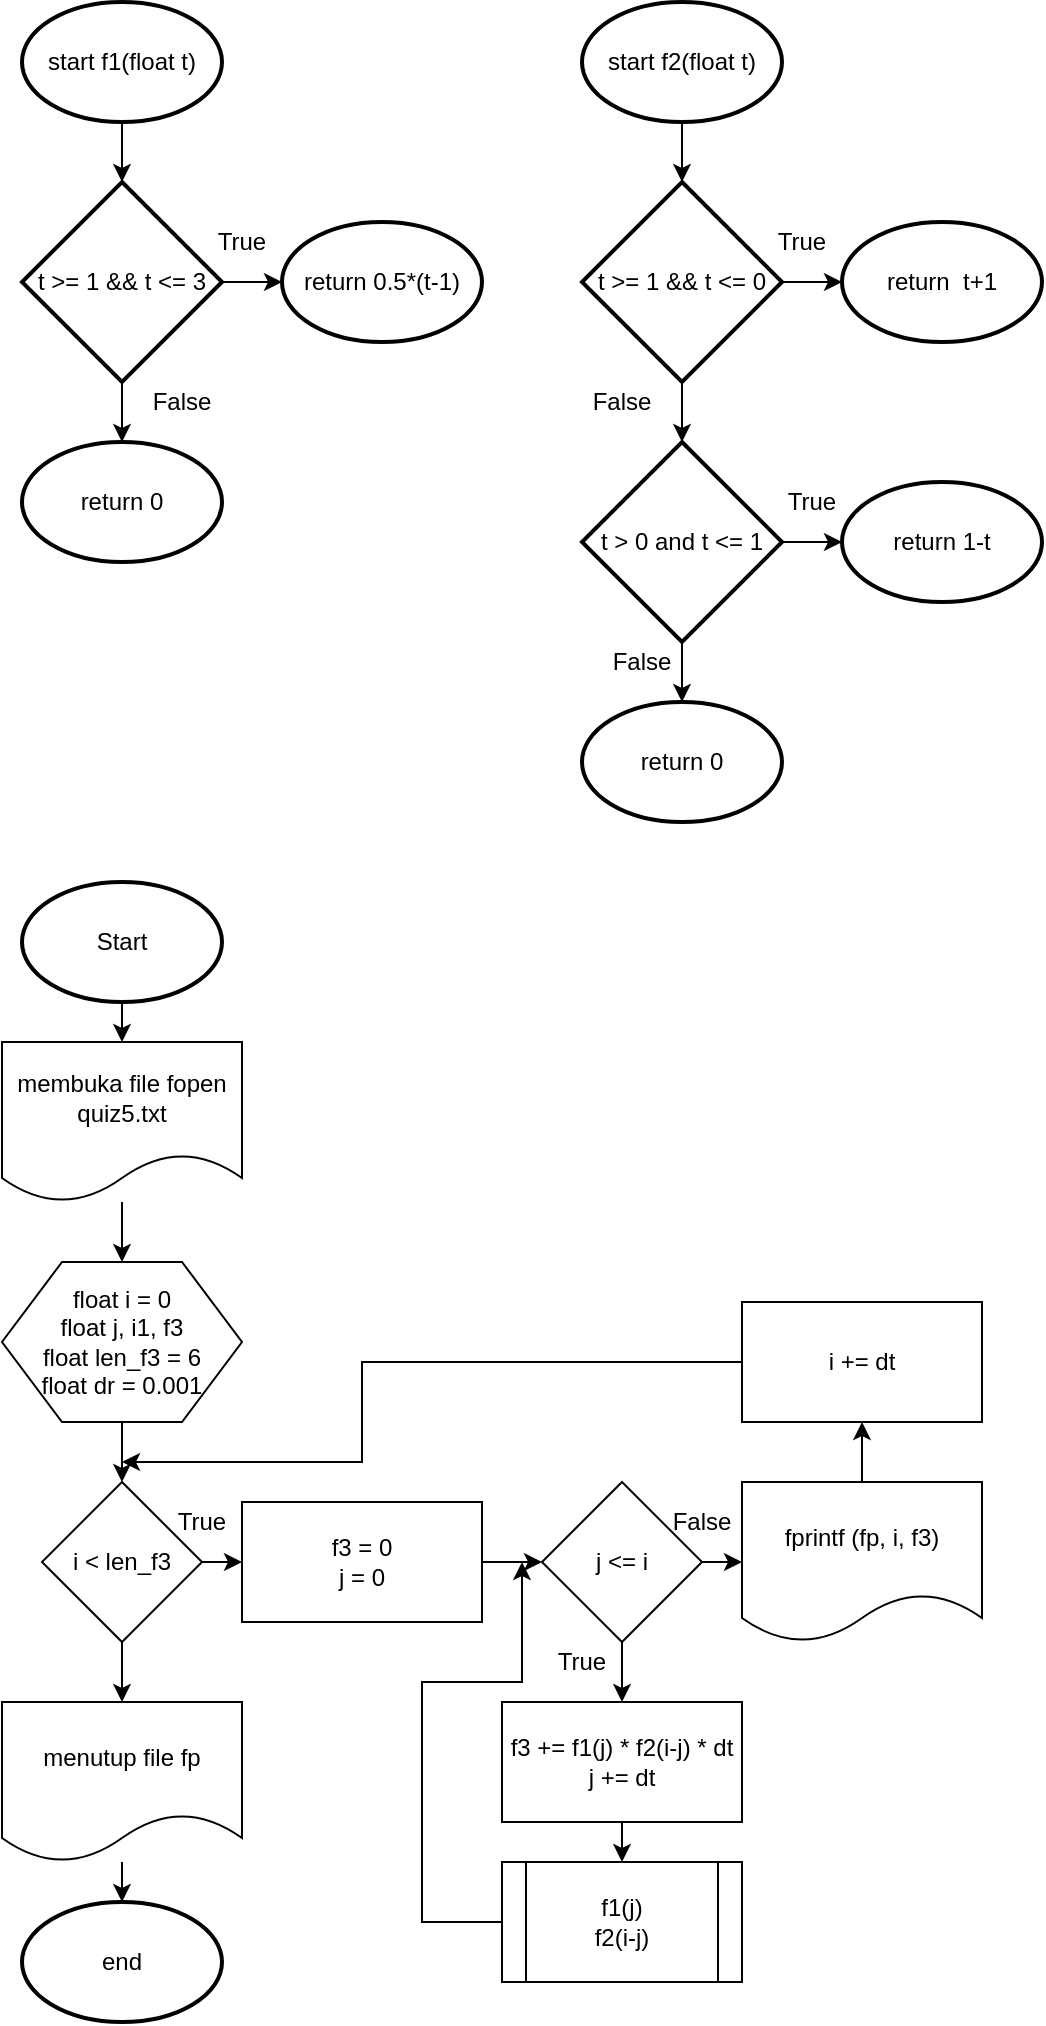 <mxfile version="12.7.4" type="device"><diagram id="1vE58Jvp06lWF4YL8SWl" name="Page-1"><mxGraphModel dx="782" dy="469" grid="1" gridSize="10" guides="1" tooltips="1" connect="1" arrows="1" fold="1" page="1" pageScale="1" pageWidth="850" pageHeight="1100" math="0" shadow="0"><root><mxCell id="0"/><mxCell id="1" parent="0"/><mxCell id="LEaQLmoWIeanfPVgycru-4" style="edgeStyle=orthogonalEdgeStyle;rounded=0;orthogonalLoop=1;jettySize=auto;html=1;exitX=0.5;exitY=1;exitDx=0;exitDy=0;exitPerimeter=0;entryX=0.5;entryY=0;entryDx=0;entryDy=0;entryPerimeter=0;" parent="1" source="LEaQLmoWIeanfPVgycru-2" target="LEaQLmoWIeanfPVgycru-3" edge="1"><mxGeometry relative="1" as="geometry"/></mxCell><mxCell id="LEaQLmoWIeanfPVgycru-2" value="start f1(float t)" style="strokeWidth=2;html=1;shape=mxgraph.flowchart.start_1;whiteSpace=wrap;" parent="1" vertex="1"><mxGeometry x="50" y="30" width="100" height="60" as="geometry"/></mxCell><mxCell id="LEaQLmoWIeanfPVgycru-5" style="edgeStyle=orthogonalEdgeStyle;rounded=0;orthogonalLoop=1;jettySize=auto;html=1;exitX=1;exitY=0.5;exitDx=0;exitDy=0;exitPerimeter=0;" parent="1" source="LEaQLmoWIeanfPVgycru-3" target="LEaQLmoWIeanfPVgycru-6" edge="1"><mxGeometry relative="1" as="geometry"><mxPoint x="180" y="170" as="targetPoint"/></mxGeometry></mxCell><mxCell id="LEaQLmoWIeanfPVgycru-10" style="edgeStyle=orthogonalEdgeStyle;rounded=0;orthogonalLoop=1;jettySize=auto;html=1;exitX=0.5;exitY=1;exitDx=0;exitDy=0;exitPerimeter=0;entryX=0.5;entryY=0;entryDx=0;entryDy=0;entryPerimeter=0;" parent="1" source="LEaQLmoWIeanfPVgycru-3" target="LEaQLmoWIeanfPVgycru-8" edge="1"><mxGeometry relative="1" as="geometry"/></mxCell><mxCell id="LEaQLmoWIeanfPVgycru-3" value="t &amp;gt;= 1 &amp;amp;&amp;amp; t &amp;lt;= 3" style="strokeWidth=2;html=1;shape=mxgraph.flowchart.decision;whiteSpace=wrap;" parent="1" vertex="1"><mxGeometry x="50" y="120" width="100" height="100" as="geometry"/></mxCell><mxCell id="LEaQLmoWIeanfPVgycru-6" value="return 0.5*(t-1)" style="strokeWidth=2;html=1;shape=mxgraph.flowchart.start_1;whiteSpace=wrap;" parent="1" vertex="1"><mxGeometry x="180" y="140" width="100" height="60" as="geometry"/></mxCell><mxCell id="LEaQLmoWIeanfPVgycru-8" value="return 0" style="strokeWidth=2;html=1;shape=mxgraph.flowchart.start_1;whiteSpace=wrap;" parent="1" vertex="1"><mxGeometry x="50" y="250" width="100" height="60" as="geometry"/></mxCell><mxCell id="LEaQLmoWIeanfPVgycru-13" style="edgeStyle=orthogonalEdgeStyle;rounded=0;orthogonalLoop=1;jettySize=auto;html=1;exitX=0.5;exitY=1;exitDx=0;exitDy=0;exitPerimeter=0;entryX=0.5;entryY=0;entryDx=0;entryDy=0;entryPerimeter=0;" parent="1" source="LEaQLmoWIeanfPVgycru-11" target="LEaQLmoWIeanfPVgycru-12" edge="1"><mxGeometry relative="1" as="geometry"/></mxCell><mxCell id="LEaQLmoWIeanfPVgycru-11" value="start f2(float t)" style="strokeWidth=2;html=1;shape=mxgraph.flowchart.start_1;whiteSpace=wrap;" parent="1" vertex="1"><mxGeometry x="330" y="30" width="100" height="60" as="geometry"/></mxCell><mxCell id="LEaQLmoWIeanfPVgycru-15" style="edgeStyle=orthogonalEdgeStyle;rounded=0;orthogonalLoop=1;jettySize=auto;html=1;exitX=1;exitY=0.5;exitDx=0;exitDy=0;exitPerimeter=0;entryX=0;entryY=0.5;entryDx=0;entryDy=0;entryPerimeter=0;" parent="1" source="LEaQLmoWIeanfPVgycru-12" target="LEaQLmoWIeanfPVgycru-14" edge="1"><mxGeometry relative="1" as="geometry"/></mxCell><mxCell id="LEaQLmoWIeanfPVgycru-22" style="edgeStyle=orthogonalEdgeStyle;rounded=0;orthogonalLoop=1;jettySize=auto;html=1;exitX=0.5;exitY=1;exitDx=0;exitDy=0;exitPerimeter=0;entryX=0.5;entryY=0;entryDx=0;entryDy=0;entryPerimeter=0;" parent="1" source="LEaQLmoWIeanfPVgycru-12" target="LEaQLmoWIeanfPVgycru-21" edge="1"><mxGeometry relative="1" as="geometry"/></mxCell><mxCell id="LEaQLmoWIeanfPVgycru-12" value="t &amp;gt;= 1 &amp;amp;&amp;amp; t &amp;lt;= 0" style="strokeWidth=2;html=1;shape=mxgraph.flowchart.decision;whiteSpace=wrap;" parent="1" vertex="1"><mxGeometry x="330" y="120" width="100" height="100" as="geometry"/></mxCell><mxCell id="LEaQLmoWIeanfPVgycru-14" value="return&amp;nbsp; t+1" style="strokeWidth=2;html=1;shape=mxgraph.flowchart.start_1;whiteSpace=wrap;" parent="1" vertex="1"><mxGeometry x="460" y="140" width="100" height="60" as="geometry"/></mxCell><mxCell id="LEaQLmoWIeanfPVgycru-16" value="True" style="text;html=1;strokeColor=none;fillColor=none;align=center;verticalAlign=middle;whiteSpace=wrap;rounded=0;" parent="1" vertex="1"><mxGeometry x="140" y="140" width="40" height="20" as="geometry"/></mxCell><mxCell id="LEaQLmoWIeanfPVgycru-17" value="False" style="text;html=1;strokeColor=none;fillColor=none;align=center;verticalAlign=middle;whiteSpace=wrap;rounded=0;" parent="1" vertex="1"><mxGeometry x="110" y="220" width="40" height="20" as="geometry"/></mxCell><mxCell id="LEaQLmoWIeanfPVgycru-18" value="True" style="text;html=1;strokeColor=none;fillColor=none;align=center;verticalAlign=middle;whiteSpace=wrap;rounded=0;" parent="1" vertex="1"><mxGeometry x="420" y="140" width="40" height="20" as="geometry"/></mxCell><mxCell id="LEaQLmoWIeanfPVgycru-24" style="edgeStyle=orthogonalEdgeStyle;rounded=0;orthogonalLoop=1;jettySize=auto;html=1;exitX=1;exitY=0.5;exitDx=0;exitDy=0;exitPerimeter=0;entryX=0;entryY=0.5;entryDx=0;entryDy=0;entryPerimeter=0;" parent="1" source="LEaQLmoWIeanfPVgycru-21" target="LEaQLmoWIeanfPVgycru-23" edge="1"><mxGeometry relative="1" as="geometry"/></mxCell><mxCell id="LEaQLmoWIeanfPVgycru-27" style="edgeStyle=orthogonalEdgeStyle;rounded=0;orthogonalLoop=1;jettySize=auto;html=1;exitX=0.5;exitY=1;exitDx=0;exitDy=0;exitPerimeter=0;entryX=0.5;entryY=0;entryDx=0;entryDy=0;entryPerimeter=0;" parent="1" source="LEaQLmoWIeanfPVgycru-21" target="LEaQLmoWIeanfPVgycru-26" edge="1"><mxGeometry relative="1" as="geometry"/></mxCell><mxCell id="LEaQLmoWIeanfPVgycru-21" value="t &amp;gt; 0 and t &amp;lt;= 1" style="strokeWidth=2;html=1;shape=mxgraph.flowchart.decision;whiteSpace=wrap;" parent="1" vertex="1"><mxGeometry x="330" y="250" width="100" height="100" as="geometry"/></mxCell><mxCell id="LEaQLmoWIeanfPVgycru-23" value="return 1-t" style="strokeWidth=2;html=1;shape=mxgraph.flowchart.start_1;whiteSpace=wrap;" parent="1" vertex="1"><mxGeometry x="460" y="270" width="100" height="60" as="geometry"/></mxCell><mxCell id="LEaQLmoWIeanfPVgycru-25" value="True" style="text;html=1;strokeColor=none;fillColor=none;align=center;verticalAlign=middle;whiteSpace=wrap;rounded=0;" parent="1" vertex="1"><mxGeometry x="425" y="270" width="40" height="20" as="geometry"/></mxCell><mxCell id="LEaQLmoWIeanfPVgycru-26" value="return 0" style="strokeWidth=2;html=1;shape=mxgraph.flowchart.start_1;whiteSpace=wrap;" parent="1" vertex="1"><mxGeometry x="330" y="380" width="100" height="60" as="geometry"/></mxCell><mxCell id="LEaQLmoWIeanfPVgycru-28" value="False" style="text;html=1;strokeColor=none;fillColor=none;align=center;verticalAlign=middle;whiteSpace=wrap;rounded=0;" parent="1" vertex="1"><mxGeometry x="330" y="220" width="40" height="20" as="geometry"/></mxCell><mxCell id="LEaQLmoWIeanfPVgycru-29" value="False" style="text;html=1;strokeColor=none;fillColor=none;align=center;verticalAlign=middle;whiteSpace=wrap;rounded=0;" parent="1" vertex="1"><mxGeometry x="340" y="350" width="40" height="20" as="geometry"/></mxCell><mxCell id="LEaQLmoWIeanfPVgycru-32" style="edgeStyle=orthogonalEdgeStyle;rounded=0;orthogonalLoop=1;jettySize=auto;html=1;exitX=0.5;exitY=1;exitDx=0;exitDy=0;exitPerimeter=0;entryX=0.5;entryY=0;entryDx=0;entryDy=0;" parent="1" source="LEaQLmoWIeanfPVgycru-30" target="LEaQLmoWIeanfPVgycru-31" edge="1"><mxGeometry relative="1" as="geometry"/></mxCell><mxCell id="LEaQLmoWIeanfPVgycru-30" value="Start" style="strokeWidth=2;html=1;shape=mxgraph.flowchart.start_1;whiteSpace=wrap;" parent="1" vertex="1"><mxGeometry x="50" y="470" width="100" height="60" as="geometry"/></mxCell><mxCell id="LEaQLmoWIeanfPVgycru-34" style="edgeStyle=orthogonalEdgeStyle;rounded=0;orthogonalLoop=1;jettySize=auto;html=1;entryX=0.5;entryY=0;entryDx=0;entryDy=0;" parent="1" source="LEaQLmoWIeanfPVgycru-31" target="LEaQLmoWIeanfPVgycru-33" edge="1"><mxGeometry relative="1" as="geometry"/></mxCell><mxCell id="LEaQLmoWIeanfPVgycru-31" value="membuka file fopen quiz5.txt" style="shape=document;whiteSpace=wrap;html=1;boundedLbl=1;" parent="1" vertex="1"><mxGeometry x="40" y="550" width="120" height="80" as="geometry"/></mxCell><mxCell id="LEaQLmoWIeanfPVgycru-36" style="edgeStyle=orthogonalEdgeStyle;rounded=0;orthogonalLoop=1;jettySize=auto;html=1;exitX=0.5;exitY=1;exitDx=0;exitDy=0;entryX=0.5;entryY=0;entryDx=0;entryDy=0;" parent="1" source="LEaQLmoWIeanfPVgycru-33" target="LEaQLmoWIeanfPVgycru-35" edge="1"><mxGeometry relative="1" as="geometry"/></mxCell><mxCell id="LEaQLmoWIeanfPVgycru-33" value="float i = 0&lt;br&gt;float j, i1, f3&lt;br&gt;float len_f3 = 6&lt;br&gt;float dr = 0.001" style="shape=hexagon;perimeter=hexagonPerimeter2;whiteSpace=wrap;html=1;" parent="1" vertex="1"><mxGeometry x="40" y="660" width="120" height="80" as="geometry"/></mxCell><mxCell id="LEaQLmoWIeanfPVgycru-38" style="edgeStyle=orthogonalEdgeStyle;rounded=0;orthogonalLoop=1;jettySize=auto;html=1;exitX=1;exitY=0.5;exitDx=0;exitDy=0;entryX=0;entryY=0.5;entryDx=0;entryDy=0;" parent="1" source="LEaQLmoWIeanfPVgycru-35" target="LEaQLmoWIeanfPVgycru-37" edge="1"><mxGeometry relative="1" as="geometry"/></mxCell><mxCell id="LEaQLmoWIeanfPVgycru-55" style="edgeStyle=orthogonalEdgeStyle;rounded=0;orthogonalLoop=1;jettySize=auto;html=1;exitX=0.5;exitY=1;exitDx=0;exitDy=0;" parent="1" source="LEaQLmoWIeanfPVgycru-35" target="LEaQLmoWIeanfPVgycru-57" edge="1"><mxGeometry relative="1" as="geometry"><mxPoint x="100" y="880" as="targetPoint"/></mxGeometry></mxCell><mxCell id="LEaQLmoWIeanfPVgycru-35" value="i &amp;lt; len_f3" style="rhombus;whiteSpace=wrap;html=1;" parent="1" vertex="1"><mxGeometry x="60" y="770" width="80" height="80" as="geometry"/></mxCell><mxCell id="LEaQLmoWIeanfPVgycru-39" style="edgeStyle=orthogonalEdgeStyle;rounded=0;orthogonalLoop=1;jettySize=auto;html=1;exitX=1;exitY=0.5;exitDx=0;exitDy=0;" parent="1" source="LEaQLmoWIeanfPVgycru-37" target="LEaQLmoWIeanfPVgycru-40" edge="1"><mxGeometry relative="1" as="geometry"><mxPoint x="300" y="810" as="targetPoint"/></mxGeometry></mxCell><mxCell id="LEaQLmoWIeanfPVgycru-37" value="f3 = 0&lt;br&gt;j = 0" style="rounded=0;whiteSpace=wrap;html=1;" parent="1" vertex="1"><mxGeometry x="160" y="780" width="120" height="60" as="geometry"/></mxCell><mxCell id="LEaQLmoWIeanfPVgycru-42" style="edgeStyle=orthogonalEdgeStyle;rounded=0;orthogonalLoop=1;jettySize=auto;html=1;exitX=0.5;exitY=1;exitDx=0;exitDy=0;entryX=0.5;entryY=0;entryDx=0;entryDy=0;" parent="1" source="LEaQLmoWIeanfPVgycru-40" target="LEaQLmoWIeanfPVgycru-41" edge="1"><mxGeometry relative="1" as="geometry"/></mxCell><mxCell id="LEaQLmoWIeanfPVgycru-48" style="edgeStyle=orthogonalEdgeStyle;rounded=0;orthogonalLoop=1;jettySize=auto;html=1;exitX=1;exitY=0.5;exitDx=0;exitDy=0;entryX=0;entryY=0.5;entryDx=0;entryDy=0;" parent="1" source="LEaQLmoWIeanfPVgycru-40" target="LEaQLmoWIeanfPVgycru-47" edge="1"><mxGeometry relative="1" as="geometry"/></mxCell><mxCell id="LEaQLmoWIeanfPVgycru-40" value="j &amp;lt;= i" style="rhombus;whiteSpace=wrap;html=1;" parent="1" vertex="1"><mxGeometry x="310" y="770" width="80" height="80" as="geometry"/></mxCell><mxCell id="2IVvxZWvaNO3D8emPM9h-2" style="edgeStyle=orthogonalEdgeStyle;rounded=0;orthogonalLoop=1;jettySize=auto;html=1;exitX=0.5;exitY=1;exitDx=0;exitDy=0;entryX=0.5;entryY=0;entryDx=0;entryDy=0;" edge="1" parent="1" source="LEaQLmoWIeanfPVgycru-41" target="2IVvxZWvaNO3D8emPM9h-1"><mxGeometry relative="1" as="geometry"/></mxCell><mxCell id="LEaQLmoWIeanfPVgycru-41" value="f3 += f1(j) * f2(i-j) * dt&lt;br&gt;j += dt" style="rounded=0;whiteSpace=wrap;html=1;" parent="1" vertex="1"><mxGeometry x="290" y="880" width="120" height="60" as="geometry"/></mxCell><mxCell id="LEaQLmoWIeanfPVgycru-43" value="True" style="text;html=1;strokeColor=none;fillColor=none;align=center;verticalAlign=middle;whiteSpace=wrap;rounded=0;" parent="1" vertex="1"><mxGeometry x="310" y="850" width="40" height="20" as="geometry"/></mxCell><mxCell id="LEaQLmoWIeanfPVgycru-44" value="True" style="text;html=1;strokeColor=none;fillColor=none;align=center;verticalAlign=middle;whiteSpace=wrap;rounded=0;" parent="1" vertex="1"><mxGeometry x="120" y="780" width="40" height="20" as="geometry"/></mxCell><mxCell id="LEaQLmoWIeanfPVgycru-52" style="edgeStyle=orthogonalEdgeStyle;rounded=0;orthogonalLoop=1;jettySize=auto;html=1;exitX=0.5;exitY=0;exitDx=0;exitDy=0;entryX=0.5;entryY=1;entryDx=0;entryDy=0;" parent="1" source="LEaQLmoWIeanfPVgycru-47" target="LEaQLmoWIeanfPVgycru-51" edge="1"><mxGeometry relative="1" as="geometry"/></mxCell><mxCell id="LEaQLmoWIeanfPVgycru-47" value="fprintf (fp, i, f3)" style="shape=document;whiteSpace=wrap;html=1;boundedLbl=1;" parent="1" vertex="1"><mxGeometry x="410" y="770" width="120" height="80" as="geometry"/></mxCell><mxCell id="LEaQLmoWIeanfPVgycru-53" style="edgeStyle=orthogonalEdgeStyle;rounded=0;orthogonalLoop=1;jettySize=auto;html=1;exitX=0;exitY=0.5;exitDx=0;exitDy=0;" parent="1" source="LEaQLmoWIeanfPVgycru-51" edge="1"><mxGeometry relative="1" as="geometry"><mxPoint x="100" y="760" as="targetPoint"/><Array as="points"><mxPoint x="220" y="710"/><mxPoint x="220" y="760"/></Array></mxGeometry></mxCell><mxCell id="LEaQLmoWIeanfPVgycru-51" value="i += dt" style="rounded=0;whiteSpace=wrap;html=1;" parent="1" vertex="1"><mxGeometry x="410" y="680" width="120" height="60" as="geometry"/></mxCell><mxCell id="LEaQLmoWIeanfPVgycru-54" value="False" style="text;html=1;strokeColor=none;fillColor=none;align=center;verticalAlign=middle;whiteSpace=wrap;rounded=0;" parent="1" vertex="1"><mxGeometry x="370" y="780" width="40" height="20" as="geometry"/></mxCell><mxCell id="LEaQLmoWIeanfPVgycru-59" style="edgeStyle=orthogonalEdgeStyle;rounded=0;orthogonalLoop=1;jettySize=auto;html=1;entryX=0.5;entryY=0;entryDx=0;entryDy=0;entryPerimeter=0;" parent="1" source="LEaQLmoWIeanfPVgycru-57" target="LEaQLmoWIeanfPVgycru-58" edge="1"><mxGeometry relative="1" as="geometry"/></mxCell><mxCell id="LEaQLmoWIeanfPVgycru-57" value="menutup file fp" style="shape=document;whiteSpace=wrap;html=1;boundedLbl=1;" parent="1" vertex="1"><mxGeometry x="40" y="880" width="120" height="80" as="geometry"/></mxCell><mxCell id="LEaQLmoWIeanfPVgycru-58" value="end" style="strokeWidth=2;html=1;shape=mxgraph.flowchart.start_1;whiteSpace=wrap;" parent="1" vertex="1"><mxGeometry x="50" y="980" width="100" height="60" as="geometry"/></mxCell><mxCell id="2IVvxZWvaNO3D8emPM9h-3" style="edgeStyle=orthogonalEdgeStyle;rounded=0;orthogonalLoop=1;jettySize=auto;html=1;exitX=0;exitY=0.5;exitDx=0;exitDy=0;" edge="1" parent="1" source="2IVvxZWvaNO3D8emPM9h-1"><mxGeometry relative="1" as="geometry"><mxPoint x="300" y="810" as="targetPoint"/><Array as="points"><mxPoint x="250" y="990"/><mxPoint x="250" y="870"/><mxPoint x="300" y="870"/></Array></mxGeometry></mxCell><mxCell id="2IVvxZWvaNO3D8emPM9h-1" value="f1(j)&lt;br&gt;f2(i-j)" style="shape=process;whiteSpace=wrap;html=1;backgroundOutline=1;" vertex="1" parent="1"><mxGeometry x="290" y="960" width="120" height="60" as="geometry"/></mxCell></root></mxGraphModel></diagram></mxfile>